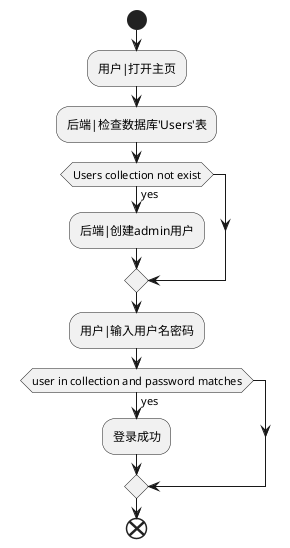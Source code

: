 @startuml
start
:用户|打开主页;
:后端|检查数据库'Users'表;
if (Users collection not exist) then (yes)
:后端|创建admin用户;
endif
:用户|输入用户名密码;
if (user in collection and password matches) then (yes)
:登录成功;
endif
end
@enduml